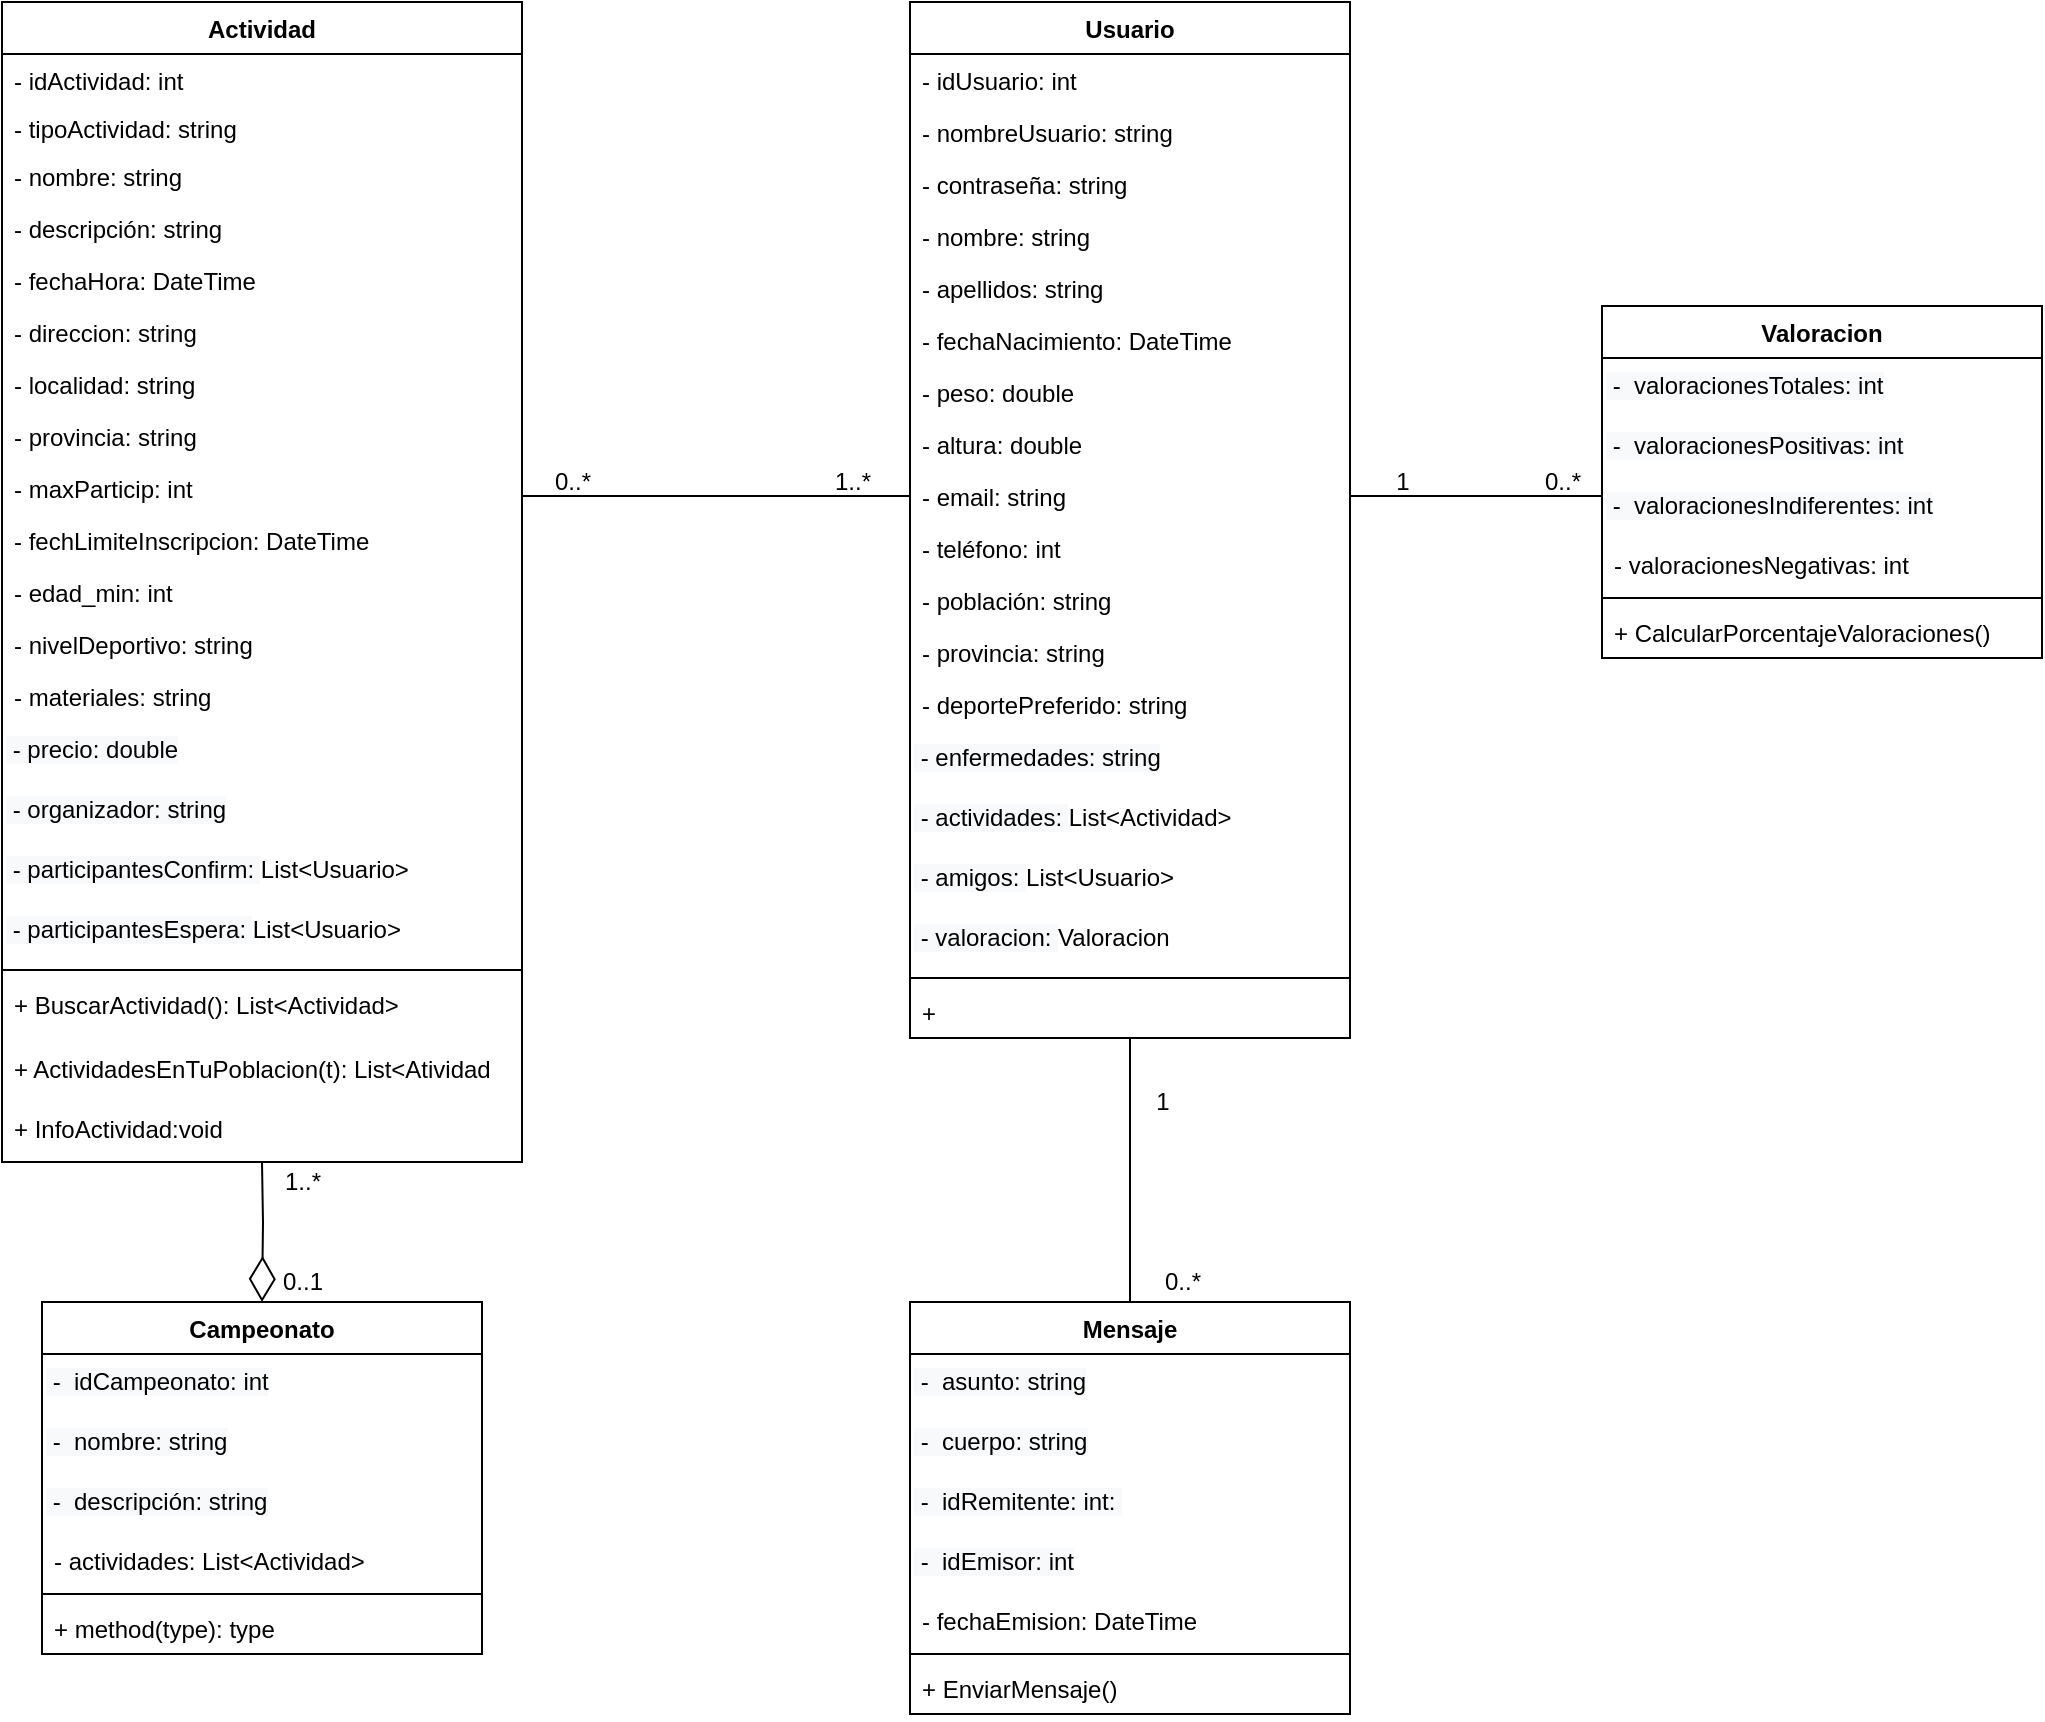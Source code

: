 <mxfile version="14.6.13" type="device"><diagram id="f1x_JcuxQa17jf-n3t3J" name="Page-1"><mxGraphModel dx="1865" dy="580" grid="1" gridSize="10" guides="1" tooltips="1" connect="1" arrows="1" fold="1" page="1" pageScale="1" pageWidth="827" pageHeight="1169" math="0" shadow="0"><root><mxCell id="0"/><mxCell id="1" parent="0"/><mxCell id="fsBDn5-zZ2oHmEs-YkF0-1" value="Usuario" style="swimlane;fontStyle=1;align=center;verticalAlign=top;childLayout=stackLayout;horizontal=1;startSize=26;horizontalStack=0;resizeParent=1;resizeParentMax=0;resizeLast=0;collapsible=1;marginBottom=0;" parent="1" vertex="1"><mxGeometry x="414" y="50" width="220" height="518" as="geometry"/></mxCell><mxCell id="fsBDn5-zZ2oHmEs-YkF0-37" value="- idUsuario: int" style="text;strokeColor=none;fillColor=none;align=left;verticalAlign=top;spacingLeft=4;spacingRight=4;overflow=hidden;rotatable=0;points=[[0,0.5],[1,0.5]];portConstraint=eastwest;" parent="fsBDn5-zZ2oHmEs-YkF0-1" vertex="1"><mxGeometry y="26" width="220" height="26" as="geometry"/></mxCell><mxCell id="fsBDn5-zZ2oHmEs-YkF0-14" value="- nombreUsuario: string" style="text;strokeColor=none;fillColor=none;align=left;verticalAlign=top;spacingLeft=4;spacingRight=4;overflow=hidden;rotatable=0;points=[[0,0.5],[1,0.5]];portConstraint=eastwest;" parent="fsBDn5-zZ2oHmEs-YkF0-1" vertex="1"><mxGeometry y="52" width="220" height="26" as="geometry"/></mxCell><mxCell id="fsBDn5-zZ2oHmEs-YkF0-15" value="- contraseña: string" style="text;strokeColor=none;fillColor=none;align=left;verticalAlign=top;spacingLeft=4;spacingRight=4;overflow=hidden;rotatable=0;points=[[0,0.5],[1,0.5]];portConstraint=eastwest;" parent="fsBDn5-zZ2oHmEs-YkF0-1" vertex="1"><mxGeometry y="78" width="220" height="26" as="geometry"/></mxCell><mxCell id="fsBDn5-zZ2oHmEs-YkF0-2" value="- nombre: string" style="text;strokeColor=none;fillColor=none;align=left;verticalAlign=top;spacingLeft=4;spacingRight=4;overflow=hidden;rotatable=0;points=[[0,0.5],[1,0.5]];portConstraint=eastwest;" parent="fsBDn5-zZ2oHmEs-YkF0-1" vertex="1"><mxGeometry y="104" width="220" height="26" as="geometry"/></mxCell><mxCell id="fsBDn5-zZ2oHmEs-YkF0-5" value="- apellidos: string" style="text;strokeColor=none;fillColor=none;align=left;verticalAlign=top;spacingLeft=4;spacingRight=4;overflow=hidden;rotatable=0;points=[[0,0.5],[1,0.5]];portConstraint=eastwest;" parent="fsBDn5-zZ2oHmEs-YkF0-1" vertex="1"><mxGeometry y="130" width="220" height="26" as="geometry"/></mxCell><mxCell id="fsBDn5-zZ2oHmEs-YkF0-6" value="- fechaNacimiento: DateTime" style="text;strokeColor=none;fillColor=none;align=left;verticalAlign=top;spacingLeft=4;spacingRight=4;overflow=hidden;rotatable=0;points=[[0,0.5],[1,0.5]];portConstraint=eastwest;" parent="fsBDn5-zZ2oHmEs-YkF0-1" vertex="1"><mxGeometry y="156" width="220" height="26" as="geometry"/></mxCell><mxCell id="fsBDn5-zZ2oHmEs-YkF0-9" value="- peso: double" style="text;strokeColor=none;fillColor=none;align=left;verticalAlign=top;spacingLeft=4;spacingRight=4;overflow=hidden;rotatable=0;points=[[0,0.5],[1,0.5]];portConstraint=eastwest;" parent="fsBDn5-zZ2oHmEs-YkF0-1" vertex="1"><mxGeometry y="182" width="220" height="26" as="geometry"/></mxCell><mxCell id="fsBDn5-zZ2oHmEs-YkF0-10" value="- altura: double" style="text;strokeColor=none;fillColor=none;align=left;verticalAlign=top;spacingLeft=4;spacingRight=4;overflow=hidden;rotatable=0;points=[[0,0.5],[1,0.5]];portConstraint=eastwest;" parent="fsBDn5-zZ2oHmEs-YkF0-1" vertex="1"><mxGeometry y="208" width="220" height="26" as="geometry"/></mxCell><mxCell id="fsBDn5-zZ2oHmEs-YkF0-8" value="- email: string" style="text;strokeColor=none;fillColor=none;align=left;verticalAlign=top;spacingLeft=4;spacingRight=4;overflow=hidden;rotatable=0;points=[[0,0.5],[1,0.5]];portConstraint=eastwest;" parent="fsBDn5-zZ2oHmEs-YkF0-1" vertex="1"><mxGeometry y="234" width="220" height="26" as="geometry"/></mxCell><mxCell id="fsBDn5-zZ2oHmEs-YkF0-7" value="- teléfono: int" style="text;strokeColor=none;fillColor=none;align=left;verticalAlign=top;spacingLeft=4;spacingRight=4;overflow=hidden;rotatable=0;points=[[0,0.5],[1,0.5]];portConstraint=eastwest;" parent="fsBDn5-zZ2oHmEs-YkF0-1" vertex="1"><mxGeometry y="260" width="220" height="26" as="geometry"/></mxCell><mxCell id="fsBDn5-zZ2oHmEs-YkF0-13" value="- población: string" style="text;strokeColor=none;fillColor=none;align=left;verticalAlign=top;spacingLeft=4;spacingRight=4;overflow=hidden;rotatable=0;points=[[0,0.5],[1,0.5]];portConstraint=eastwest;" parent="fsBDn5-zZ2oHmEs-YkF0-1" vertex="1"><mxGeometry y="286" width="220" height="26" as="geometry"/></mxCell><mxCell id="fsBDn5-zZ2oHmEs-YkF0-11" value="- provincia: string" style="text;strokeColor=none;fillColor=none;align=left;verticalAlign=top;spacingLeft=4;spacingRight=4;overflow=hidden;rotatable=0;points=[[0,0.5],[1,0.5]];portConstraint=eastwest;" parent="fsBDn5-zZ2oHmEs-YkF0-1" vertex="1"><mxGeometry y="312" width="220" height="26" as="geometry"/></mxCell><mxCell id="fsBDn5-zZ2oHmEs-YkF0-12" value="- deportePreferido: string" style="text;strokeColor=none;fillColor=none;align=left;verticalAlign=top;spacingLeft=4;spacingRight=4;overflow=hidden;rotatable=0;points=[[0,0.5],[1,0.5]];portConstraint=eastwest;" parent="fsBDn5-zZ2oHmEs-YkF0-1" vertex="1"><mxGeometry y="338" width="220" height="26" as="geometry"/></mxCell><mxCell id="fsBDn5-zZ2oHmEs-YkF0-16" value="&lt;span style=&quot;color: rgb(0 , 0 , 0) ; font-family: &amp;#34;helvetica&amp;#34; ; font-size: 12px ; font-style: normal ; font-weight: 400 ; letter-spacing: normal ; text-align: left ; text-indent: 0px ; text-transform: none ; word-spacing: 0px ; background-color: rgb(248 , 249 , 250) ; display: inline ; float: none&quot;&gt;&amp;nbsp;- enfermedades: string&lt;/span&gt;" style="text;whiteSpace=wrap;html=1;" parent="fsBDn5-zZ2oHmEs-YkF0-1" vertex="1"><mxGeometry y="364" width="220" height="30" as="geometry"/></mxCell><mxCell id="fsBDn5-zZ2oHmEs-YkF0-17" value="&lt;span style=&quot;color: rgb(0 , 0 , 0) ; font-family: &amp;#34;helvetica&amp;#34; ; font-size: 12px ; font-style: normal ; font-weight: 400 ; letter-spacing: normal ; text-align: left ; text-indent: 0px ; text-transform: none ; word-spacing: 0px ; background-color: rgb(248 , 249 , 250) ; display: inline ; float: none&quot;&gt;&amp;nbsp;- actividades:&amp;nbsp;&lt;/span&gt;&lt;span style=&quot;font-family: &amp;#34;helvetica&amp;#34;&quot;&gt;List&amp;lt;Actividad&amp;gt;&lt;/span&gt;" style="text;whiteSpace=wrap;html=1;" parent="fsBDn5-zZ2oHmEs-YkF0-1" vertex="1"><mxGeometry y="394" width="220" height="30" as="geometry"/></mxCell><mxCell id="wiGtGfS8OBMFWsVefP1c-1" value="&lt;span style=&quot;color: rgb(0 , 0 , 0) ; font-family: &amp;#34;helvetica&amp;#34; ; font-size: 12px ; font-style: normal ; font-weight: 400 ; letter-spacing: normal ; text-align: left ; text-indent: 0px ; text-transform: none ; word-spacing: 0px ; background-color: rgb(248 , 249 , 250) ; display: inline ; float: none&quot;&gt;&amp;nbsp;- amigos:&amp;nbsp;&lt;/span&gt;&lt;span style=&quot;font-family: &amp;#34;helvetica&amp;#34;&quot;&gt;List&amp;lt;Usuario&amp;gt;&lt;/span&gt;" style="text;whiteSpace=wrap;html=1;" parent="fsBDn5-zZ2oHmEs-YkF0-1" vertex="1"><mxGeometry y="424" width="220" height="30" as="geometry"/></mxCell><mxCell id="fsBDn5-zZ2oHmEs-YkF0-43" value="&lt;span style=&quot;color: rgb(0 , 0 , 0) ; font-family: &amp;#34;helvetica&amp;#34; ; font-size: 12px ; font-style: normal ; font-weight: 400 ; letter-spacing: normal ; text-align: left ; text-indent: 0px ; text-transform: none ; word-spacing: 0px ; background-color: rgb(248 , 249 , 250) ; display: inline ; float: none&quot;&gt;&amp;nbsp;- valoracion:&amp;nbsp;&lt;/span&gt;&lt;span style=&quot;font-family: &amp;#34;helvetica&amp;#34;&quot;&gt;Valoracion&lt;/span&gt;" style="text;whiteSpace=wrap;html=1;" parent="fsBDn5-zZ2oHmEs-YkF0-1" vertex="1"><mxGeometry y="454" width="220" height="30" as="geometry"/></mxCell><mxCell id="fsBDn5-zZ2oHmEs-YkF0-3" value="" style="line;strokeWidth=1;fillColor=none;align=left;verticalAlign=middle;spacingTop=-1;spacingLeft=3;spacingRight=3;rotatable=0;labelPosition=right;points=[];portConstraint=eastwest;" parent="fsBDn5-zZ2oHmEs-YkF0-1" vertex="1"><mxGeometry y="484" width="220" height="8" as="geometry"/></mxCell><mxCell id="fsBDn5-zZ2oHmEs-YkF0-4" value="+  " style="text;strokeColor=none;fillColor=none;align=left;verticalAlign=top;spacingLeft=4;spacingRight=4;overflow=hidden;rotatable=0;points=[[0,0.5],[1,0.5]];portConstraint=eastwest;" parent="fsBDn5-zZ2oHmEs-YkF0-1" vertex="1"><mxGeometry y="492" width="220" height="26" as="geometry"/></mxCell><mxCell id="fsBDn5-zZ2oHmEs-YkF0-19" value="Actividad" style="swimlane;fontStyle=1;align=center;verticalAlign=top;childLayout=stackLayout;horizontal=1;startSize=26;horizontalStack=0;resizeParent=1;resizeParentMax=0;resizeLast=0;collapsible=1;marginBottom=0;" parent="1" vertex="1"><mxGeometry x="-40" y="50" width="260" height="580" as="geometry"/></mxCell><mxCell id="fsBDn5-zZ2oHmEs-YkF0-21" value="- idActividad: int" style="text;strokeColor=none;fillColor=none;align=left;verticalAlign=top;spacingLeft=4;spacingRight=4;overflow=hidden;rotatable=0;points=[[0,0.5],[1,0.5]];portConstraint=eastwest;" parent="fsBDn5-zZ2oHmEs-YkF0-19" vertex="1"><mxGeometry y="26" width="260" height="24" as="geometry"/></mxCell><mxCell id="wiGtGfS8OBMFWsVefP1c-2" value="- tipoActividad: string" style="text;strokeColor=none;fillColor=none;align=left;verticalAlign=top;spacingLeft=4;spacingRight=4;overflow=hidden;rotatable=0;points=[[0,0.5],[1,0.5]];portConstraint=eastwest;" parent="fsBDn5-zZ2oHmEs-YkF0-19" vertex="1"><mxGeometry y="50" width="260" height="24" as="geometry"/></mxCell><mxCell id="fsBDn5-zZ2oHmEs-YkF0-20" value="- nombre: string" style="text;strokeColor=none;fillColor=none;align=left;verticalAlign=top;spacingLeft=4;spacingRight=4;overflow=hidden;rotatable=0;points=[[0,0.5],[1,0.5]];portConstraint=eastwest;" parent="fsBDn5-zZ2oHmEs-YkF0-19" vertex="1"><mxGeometry y="74" width="260" height="26" as="geometry"/></mxCell><mxCell id="fsBDn5-zZ2oHmEs-YkF0-22" value="- descripción: string" style="text;strokeColor=none;fillColor=none;align=left;verticalAlign=top;spacingLeft=4;spacingRight=4;overflow=hidden;rotatable=0;points=[[0,0.5],[1,0.5]];portConstraint=eastwest;" parent="fsBDn5-zZ2oHmEs-YkF0-19" vertex="1"><mxGeometry y="100" width="260" height="26" as="geometry"/></mxCell><mxCell id="fsBDn5-zZ2oHmEs-YkF0-23" value="- fechaHora: DateTime" style="text;strokeColor=none;fillColor=none;align=left;verticalAlign=top;spacingLeft=4;spacingRight=4;overflow=hidden;rotatable=0;points=[[0,0.5],[1,0.5]];portConstraint=eastwest;" parent="fsBDn5-zZ2oHmEs-YkF0-19" vertex="1"><mxGeometry y="126" width="260" height="26" as="geometry"/></mxCell><mxCell id="fsBDn5-zZ2oHmEs-YkF0-25" value="- direccion: string" style="text;strokeColor=none;fillColor=none;align=left;verticalAlign=top;spacingLeft=4;spacingRight=4;overflow=hidden;rotatable=0;points=[[0,0.5],[1,0.5]];portConstraint=eastwest;" parent="fsBDn5-zZ2oHmEs-YkF0-19" vertex="1"><mxGeometry y="152" width="260" height="26" as="geometry"/></mxCell><mxCell id="wiGtGfS8OBMFWsVefP1c-3" value="- localidad: string" style="text;strokeColor=none;fillColor=none;align=left;verticalAlign=top;spacingLeft=4;spacingRight=4;overflow=hidden;rotatable=0;points=[[0,0.5],[1,0.5]];portConstraint=eastwest;" parent="fsBDn5-zZ2oHmEs-YkF0-19" vertex="1"><mxGeometry y="178" width="260" height="26" as="geometry"/></mxCell><mxCell id="wiGtGfS8OBMFWsVefP1c-4" value="- provincia: string" style="text;strokeColor=none;fillColor=none;align=left;verticalAlign=top;spacingLeft=4;spacingRight=4;overflow=hidden;rotatable=0;points=[[0,0.5],[1,0.5]];portConstraint=eastwest;" parent="fsBDn5-zZ2oHmEs-YkF0-19" vertex="1"><mxGeometry y="204" width="260" height="26" as="geometry"/></mxCell><mxCell id="fsBDn5-zZ2oHmEs-YkF0-27" value="- maxParticip: int" style="text;strokeColor=none;fillColor=none;align=left;verticalAlign=top;spacingLeft=4;spacingRight=4;overflow=hidden;rotatable=0;points=[[0,0.5],[1,0.5]];portConstraint=eastwest;" parent="fsBDn5-zZ2oHmEs-YkF0-19" vertex="1"><mxGeometry y="230" width="260" height="26" as="geometry"/></mxCell><mxCell id="fsBDn5-zZ2oHmEs-YkF0-28" value="- fechLimiteInscripcion: DateTime" style="text;strokeColor=none;fillColor=none;align=left;verticalAlign=top;spacingLeft=4;spacingRight=4;overflow=hidden;rotatable=0;points=[[0,0.5],[1,0.5]];portConstraint=eastwest;" parent="fsBDn5-zZ2oHmEs-YkF0-19" vertex="1"><mxGeometry y="256" width="260" height="26" as="geometry"/></mxCell><mxCell id="fsBDn5-zZ2oHmEs-YkF0-29" value="- edad_min: int" style="text;strokeColor=none;fillColor=none;align=left;verticalAlign=top;spacingLeft=4;spacingRight=4;overflow=hidden;rotatable=0;points=[[0,0.5],[1,0.5]];portConstraint=eastwest;" parent="fsBDn5-zZ2oHmEs-YkF0-19" vertex="1"><mxGeometry y="282" width="260" height="26" as="geometry"/></mxCell><mxCell id="fsBDn5-zZ2oHmEs-YkF0-30" value="- nivelDeportivo: string" style="text;strokeColor=none;fillColor=none;align=left;verticalAlign=top;spacingLeft=4;spacingRight=4;overflow=hidden;rotatable=0;points=[[0,0.5],[1,0.5]];portConstraint=eastwest;" parent="fsBDn5-zZ2oHmEs-YkF0-19" vertex="1"><mxGeometry y="308" width="260" height="26" as="geometry"/></mxCell><mxCell id="fsBDn5-zZ2oHmEs-YkF0-31" value="- materiales: string" style="text;strokeColor=none;fillColor=none;align=left;verticalAlign=top;spacingLeft=4;spacingRight=4;overflow=hidden;rotatable=0;points=[[0,0.5],[1,0.5]];portConstraint=eastwest;" parent="fsBDn5-zZ2oHmEs-YkF0-19" vertex="1"><mxGeometry y="334" width="260" height="26" as="geometry"/></mxCell><mxCell id="fsBDn5-zZ2oHmEs-YkF0-32" value="&lt;span style=&quot;color: rgb(0 , 0 , 0) ; font-family: &amp;#34;helvetica&amp;#34; ; font-size: 12px ; font-style: normal ; font-weight: 400 ; letter-spacing: normal ; text-align: left ; text-indent: 0px ; text-transform: none ; word-spacing: 0px ; background-color: rgb(248 , 249 , 250) ; display: inline ; float: none&quot;&gt;&amp;nbsp;- precio: double&lt;/span&gt;" style="text;whiteSpace=wrap;html=1;" parent="fsBDn5-zZ2oHmEs-YkF0-19" vertex="1"><mxGeometry y="360" width="260" height="30" as="geometry"/></mxCell><mxCell id="fsBDn5-zZ2oHmEs-YkF0-33" value="&lt;span style=&quot;color: rgb(0 , 0 , 0) ; font-family: &amp;#34;helvetica&amp;#34; ; font-size: 12px ; font-style: normal ; font-weight: 400 ; letter-spacing: normal ; text-align: left ; text-indent: 0px ; text-transform: none ; word-spacing: 0px ; background-color: rgb(248 , 249 , 250) ; display: inline ; float: none&quot;&gt;&amp;nbsp;- organizador: string&lt;/span&gt;" style="text;whiteSpace=wrap;html=1;" parent="fsBDn5-zZ2oHmEs-YkF0-19" vertex="1"><mxGeometry y="390" width="260" height="30" as="geometry"/></mxCell><mxCell id="fsBDn5-zZ2oHmEs-YkF0-34" value="&lt;span style=&quot;color: rgb(0 , 0 , 0) ; font-family: &amp;#34;helvetica&amp;#34; ; font-size: 12px ; font-style: normal ; font-weight: 400 ; letter-spacing: normal ; text-align: left ; text-indent: 0px ; text-transform: none ; word-spacing: 0px ; background-color: rgb(248 , 249 , 250) ; display: inline ; float: none&quot;&gt;&amp;nbsp;- participantesConfirm:&amp;nbsp;&lt;/span&gt;&lt;span style=&quot;font-family: &amp;#34;helvetica&amp;#34;&quot;&gt;List&amp;lt;Usuario&amp;gt;&lt;/span&gt;" style="text;whiteSpace=wrap;html=1;" parent="fsBDn5-zZ2oHmEs-YkF0-19" vertex="1"><mxGeometry y="420" width="260" height="30" as="geometry"/></mxCell><mxCell id="fsBDn5-zZ2oHmEs-YkF0-38" value="&lt;span style=&quot;color: rgb(0 , 0 , 0) ; font-family: &amp;#34;helvetica&amp;#34; ; font-size: 12px ; font-style: normal ; font-weight: 400 ; letter-spacing: normal ; text-align: left ; text-indent: 0px ; text-transform: none ; word-spacing: 0px ; background-color: rgb(248 , 249 , 250) ; display: inline ; float: none&quot;&gt;&amp;nbsp;- participantesEspera:&amp;nbsp;&lt;/span&gt;&lt;span style=&quot;font-family: &amp;#34;helvetica&amp;#34;&quot;&gt;List&amp;lt;Usuario&amp;gt;&lt;/span&gt;" style="text;whiteSpace=wrap;html=1;" parent="fsBDn5-zZ2oHmEs-YkF0-19" vertex="1"><mxGeometry y="450" width="260" height="30" as="geometry"/></mxCell><mxCell id="fsBDn5-zZ2oHmEs-YkF0-35" value="" style="line;strokeWidth=1;fillColor=none;align=left;verticalAlign=middle;spacingTop=-1;spacingLeft=3;spacingRight=3;rotatable=0;labelPosition=right;points=[];portConstraint=eastwest;" parent="fsBDn5-zZ2oHmEs-YkF0-19" vertex="1"><mxGeometry y="480" width="260" height="8" as="geometry"/></mxCell><mxCell id="fsBDn5-zZ2oHmEs-YkF0-36" value="+ BuscarActividad(): List&lt;Actividad&gt;" style="text;strokeColor=none;fillColor=none;align=left;verticalAlign=top;spacingLeft=4;spacingRight=4;overflow=hidden;rotatable=0;points=[[0,0.5],[1,0.5]];portConstraint=eastwest;" parent="fsBDn5-zZ2oHmEs-YkF0-19" vertex="1"><mxGeometry y="488" width="260" height="32" as="geometry"/></mxCell><mxCell id="wiGtGfS8OBMFWsVefP1c-6" value="+ ActividadesEnTuPoblacion(t): List&lt;Atividad" style="text;strokeColor=none;fillColor=none;align=left;verticalAlign=top;spacingLeft=4;spacingRight=4;overflow=hidden;rotatable=0;points=[[0,0.5],[1,0.5]];portConstraint=eastwest;" parent="fsBDn5-zZ2oHmEs-YkF0-19" vertex="1"><mxGeometry y="520" width="260" height="30" as="geometry"/></mxCell><mxCell id="wiGtGfS8OBMFWsVefP1c-7" value="+ InfoActividad:void" style="text;strokeColor=none;fillColor=none;align=left;verticalAlign=top;spacingLeft=4;spacingRight=4;overflow=hidden;rotatable=0;points=[[0,0.5],[1,0.5]];portConstraint=eastwest;" parent="fsBDn5-zZ2oHmEs-YkF0-19" vertex="1"><mxGeometry y="550" width="260" height="30" as="geometry"/></mxCell><mxCell id="fsBDn5-zZ2oHmEs-YkF0-39" value="Campeonato" style="swimlane;fontStyle=1;align=center;verticalAlign=top;childLayout=stackLayout;horizontal=1;startSize=26;horizontalStack=0;resizeParent=1;resizeParentMax=0;resizeLast=0;collapsible=1;marginBottom=0;" parent="1" vertex="1"><mxGeometry x="-20" y="700" width="220" height="176" as="geometry"/></mxCell><mxCell id="fsBDn5-zZ2oHmEs-YkF0-44" value="&lt;span style=&quot;color: rgb(0 , 0 , 0) ; font-family: &amp;#34;helvetica&amp;#34; ; font-size: 12px ; font-style: normal ; font-weight: 400 ; letter-spacing: normal ; text-align: left ; text-indent: 0px ; text-transform: none ; word-spacing: 0px ; background-color: rgb(248 , 249 , 250) ; display: inline ; float: none&quot;&gt;&amp;nbsp;-&amp;nbsp; idCampeonato: int&lt;/span&gt;" style="text;whiteSpace=wrap;html=1;" parent="fsBDn5-zZ2oHmEs-YkF0-39" vertex="1"><mxGeometry y="26" width="220" height="30" as="geometry"/></mxCell><mxCell id="fsBDn5-zZ2oHmEs-YkF0-45" value="&lt;span style=&quot;color: rgb(0 , 0 , 0) ; font-family: &amp;#34;helvetica&amp;#34; ; font-size: 12px ; font-style: normal ; font-weight: 400 ; letter-spacing: normal ; text-align: left ; text-indent: 0px ; text-transform: none ; word-spacing: 0px ; background-color: rgb(248 , 249 , 250) ; display: inline ; float: none&quot;&gt;&amp;nbsp;-&amp;nbsp; nombre: string&lt;/span&gt;" style="text;whiteSpace=wrap;html=1;" parent="fsBDn5-zZ2oHmEs-YkF0-39" vertex="1"><mxGeometry y="56" width="220" height="30" as="geometry"/></mxCell><mxCell id="fsBDn5-zZ2oHmEs-YkF0-46" value="&lt;span style=&quot;color: rgb(0 , 0 , 0) ; font-family: &amp;#34;helvetica&amp;#34; ; font-size: 12px ; font-style: normal ; font-weight: 400 ; letter-spacing: normal ; text-align: left ; text-indent: 0px ; text-transform: none ; word-spacing: 0px ; background-color: rgb(248 , 249 , 250) ; display: inline ; float: none&quot;&gt;&amp;nbsp;-&amp;nbsp; descripción: string&lt;/span&gt;" style="text;whiteSpace=wrap;html=1;" parent="fsBDn5-zZ2oHmEs-YkF0-39" vertex="1"><mxGeometry y="86" width="220" height="30" as="geometry"/></mxCell><mxCell id="fsBDn5-zZ2oHmEs-YkF0-40" value="- actividades: List&lt;Actividad&gt; " style="text;strokeColor=none;fillColor=none;align=left;verticalAlign=top;spacingLeft=4;spacingRight=4;overflow=hidden;rotatable=0;points=[[0,0.5],[1,0.5]];portConstraint=eastwest;" parent="fsBDn5-zZ2oHmEs-YkF0-39" vertex="1"><mxGeometry y="116" width="220" height="26" as="geometry"/></mxCell><mxCell id="fsBDn5-zZ2oHmEs-YkF0-41" value="" style="line;strokeWidth=1;fillColor=none;align=left;verticalAlign=middle;spacingTop=-1;spacingLeft=3;spacingRight=3;rotatable=0;labelPosition=right;points=[];portConstraint=eastwest;" parent="fsBDn5-zZ2oHmEs-YkF0-39" vertex="1"><mxGeometry y="142" width="220" height="8" as="geometry"/></mxCell><mxCell id="fsBDn5-zZ2oHmEs-YkF0-42" value="+ method(type): type" style="text;strokeColor=none;fillColor=none;align=left;verticalAlign=top;spacingLeft=4;spacingRight=4;overflow=hidden;rotatable=0;points=[[0,0.5],[1,0.5]];portConstraint=eastwest;" parent="fsBDn5-zZ2oHmEs-YkF0-39" vertex="1"><mxGeometry y="150" width="220" height="26" as="geometry"/></mxCell><mxCell id="fsBDn5-zZ2oHmEs-YkF0-47" value="Valoracion" style="swimlane;fontStyle=1;align=center;verticalAlign=top;childLayout=stackLayout;horizontal=1;startSize=26;horizontalStack=0;resizeParent=1;resizeParentMax=0;resizeLast=0;collapsible=1;marginBottom=0;" parent="1" vertex="1"><mxGeometry x="760" y="202" width="220" height="176" as="geometry"/></mxCell><mxCell id="fsBDn5-zZ2oHmEs-YkF0-48" value="&lt;span style=&quot;color: rgb(0 , 0 , 0) ; font-family: &amp;#34;helvetica&amp;#34; ; font-size: 12px ; font-style: normal ; font-weight: 400 ; letter-spacing: normal ; text-align: left ; text-indent: 0px ; text-transform: none ; word-spacing: 0px ; background-color: rgb(248 , 249 , 250) ; display: inline ; float: none&quot;&gt;&amp;nbsp;-&amp;nbsp; valoracionesTotales: int&lt;/span&gt;" style="text;whiteSpace=wrap;html=1;" parent="fsBDn5-zZ2oHmEs-YkF0-47" vertex="1"><mxGeometry y="26" width="220" height="30" as="geometry"/></mxCell><mxCell id="fsBDn5-zZ2oHmEs-YkF0-49" value="&lt;span style=&quot;color: rgb(0 , 0 , 0) ; font-family: &amp;#34;helvetica&amp;#34; ; font-size: 12px ; font-style: normal ; font-weight: 400 ; letter-spacing: normal ; text-align: left ; text-indent: 0px ; text-transform: none ; word-spacing: 0px ; background-color: rgb(248 , 249 , 250) ; display: inline ; float: none&quot;&gt;&amp;nbsp;-&amp;nbsp; valoracionesPositivas: int&lt;/span&gt;" style="text;whiteSpace=wrap;html=1;" parent="fsBDn5-zZ2oHmEs-YkF0-47" vertex="1"><mxGeometry y="56" width="220" height="30" as="geometry"/></mxCell><mxCell id="fsBDn5-zZ2oHmEs-YkF0-50" value="&lt;span style=&quot;color: rgb(0 , 0 , 0) ; font-family: &amp;#34;helvetica&amp;#34; ; font-size: 12px ; font-style: normal ; font-weight: 400 ; letter-spacing: normal ; text-align: left ; text-indent: 0px ; text-transform: none ; word-spacing: 0px ; background-color: rgb(248 , 249 , 250) ; display: inline ; float: none&quot;&gt;&amp;nbsp;-&amp;nbsp; valoracionesIndiferentes: int&lt;/span&gt;" style="text;whiteSpace=wrap;html=1;" parent="fsBDn5-zZ2oHmEs-YkF0-47" vertex="1"><mxGeometry y="86" width="220" height="30" as="geometry"/></mxCell><mxCell id="fsBDn5-zZ2oHmEs-YkF0-51" value="- valoracionesNegativas: int " style="text;strokeColor=none;fillColor=none;align=left;verticalAlign=top;spacingLeft=4;spacingRight=4;overflow=hidden;rotatable=0;points=[[0,0.5],[1,0.5]];portConstraint=eastwest;" parent="fsBDn5-zZ2oHmEs-YkF0-47" vertex="1"><mxGeometry y="116" width="220" height="26" as="geometry"/></mxCell><mxCell id="fsBDn5-zZ2oHmEs-YkF0-52" value="" style="line;strokeWidth=1;fillColor=none;align=left;verticalAlign=middle;spacingTop=-1;spacingLeft=3;spacingRight=3;rotatable=0;labelPosition=right;points=[];portConstraint=eastwest;" parent="fsBDn5-zZ2oHmEs-YkF0-47" vertex="1"><mxGeometry y="142" width="220" height="8" as="geometry"/></mxCell><mxCell id="fsBDn5-zZ2oHmEs-YkF0-53" value="+ CalcularPorcentajeValoraciones()" style="text;strokeColor=none;fillColor=none;align=left;verticalAlign=top;spacingLeft=4;spacingRight=4;overflow=hidden;rotatable=0;points=[[0,0.5],[1,0.5]];portConstraint=eastwest;" parent="fsBDn5-zZ2oHmEs-YkF0-47" vertex="1"><mxGeometry y="150" width="220" height="26" as="geometry"/></mxCell><mxCell id="fsBDn5-zZ2oHmEs-YkF0-54" value="Mensaje" style="swimlane;fontStyle=1;align=center;verticalAlign=top;childLayout=stackLayout;horizontal=1;startSize=26;horizontalStack=0;resizeParent=1;resizeParentMax=0;resizeLast=0;collapsible=1;marginBottom=0;" parent="1" vertex="1"><mxGeometry x="414" y="700" width="220" height="206" as="geometry"/></mxCell><mxCell id="fsBDn5-zZ2oHmEs-YkF0-55" value="&lt;span style=&quot;color: rgb(0 , 0 , 0) ; font-family: &amp;#34;helvetica&amp;#34; ; font-size: 12px ; font-style: normal ; font-weight: 400 ; letter-spacing: normal ; text-align: left ; text-indent: 0px ; text-transform: none ; word-spacing: 0px ; background-color: rgb(248 , 249 , 250) ; display: inline ; float: none&quot;&gt;&amp;nbsp;-&amp;nbsp; asunto: string&lt;/span&gt;" style="text;whiteSpace=wrap;html=1;" parent="fsBDn5-zZ2oHmEs-YkF0-54" vertex="1"><mxGeometry y="26" width="220" height="30" as="geometry"/></mxCell><mxCell id="wiGtGfS8OBMFWsVefP1c-5" value="&lt;span style=&quot;color: rgb(0 , 0 , 0) ; font-family: &amp;#34;helvetica&amp;#34; ; font-size: 12px ; font-style: normal ; font-weight: 400 ; letter-spacing: normal ; text-align: left ; text-indent: 0px ; text-transform: none ; word-spacing: 0px ; background-color: rgb(248 , 249 , 250) ; display: inline ; float: none&quot;&gt;&amp;nbsp;-&amp;nbsp; cuerpo: string&lt;/span&gt;" style="text;whiteSpace=wrap;html=1;" parent="fsBDn5-zZ2oHmEs-YkF0-54" vertex="1"><mxGeometry y="56" width="220" height="30" as="geometry"/></mxCell><mxCell id="fsBDn5-zZ2oHmEs-YkF0-56" value="&lt;span style=&quot;color: rgb(0 , 0 , 0) ; font-family: &amp;#34;helvetica&amp;#34; ; font-size: 12px ; font-style: normal ; font-weight: 400 ; letter-spacing: normal ; text-align: left ; text-indent: 0px ; text-transform: none ; word-spacing: 0px ; background-color: rgb(248 , 249 , 250) ; display: inline ; float: none&quot;&gt;&amp;nbsp;-&amp;nbsp; idRemitente: int:&amp;nbsp;&lt;/span&gt;" style="text;whiteSpace=wrap;html=1;" parent="fsBDn5-zZ2oHmEs-YkF0-54" vertex="1"><mxGeometry y="86" width="220" height="30" as="geometry"/></mxCell><mxCell id="fsBDn5-zZ2oHmEs-YkF0-57" value="&lt;span style=&quot;color: rgb(0 , 0 , 0) ; font-family: &amp;#34;helvetica&amp;#34; ; font-size: 12px ; font-style: normal ; font-weight: 400 ; letter-spacing: normal ; text-align: left ; text-indent: 0px ; text-transform: none ; word-spacing: 0px ; background-color: rgb(248 , 249 , 250) ; display: inline ; float: none&quot;&gt;&amp;nbsp;-&amp;nbsp; idEmisor: int&lt;/span&gt;" style="text;whiteSpace=wrap;html=1;" parent="fsBDn5-zZ2oHmEs-YkF0-54" vertex="1"><mxGeometry y="116" width="220" height="30" as="geometry"/></mxCell><mxCell id="fsBDn5-zZ2oHmEs-YkF0-58" value="- fechaEmision: DateTime " style="text;strokeColor=none;fillColor=none;align=left;verticalAlign=top;spacingLeft=4;spacingRight=4;overflow=hidden;rotatable=0;points=[[0,0.5],[1,0.5]];portConstraint=eastwest;" parent="fsBDn5-zZ2oHmEs-YkF0-54" vertex="1"><mxGeometry y="146" width="220" height="26" as="geometry"/></mxCell><mxCell id="fsBDn5-zZ2oHmEs-YkF0-59" value="" style="line;strokeWidth=1;fillColor=none;align=left;verticalAlign=middle;spacingTop=-1;spacingLeft=3;spacingRight=3;rotatable=0;labelPosition=right;points=[];portConstraint=eastwest;" parent="fsBDn5-zZ2oHmEs-YkF0-54" vertex="1"><mxGeometry y="172" width="220" height="8" as="geometry"/></mxCell><mxCell id="fsBDn5-zZ2oHmEs-YkF0-60" value="+ EnviarMensaje()" style="text;strokeColor=none;fillColor=none;align=left;verticalAlign=top;spacingLeft=4;spacingRight=4;overflow=hidden;rotatable=0;points=[[0,0.5],[1,0.5]];portConstraint=eastwest;" parent="fsBDn5-zZ2oHmEs-YkF0-54" vertex="1"><mxGeometry y="180" width="220" height="26" as="geometry"/></mxCell><mxCell id="_uIUAYMfTu9rbcEhHN0b-2" value="0..*" style="text;html=1;align=center;verticalAlign=middle;resizable=0;points=[];autosize=1;strokeColor=none;" parent="1" vertex="1"><mxGeometry x="230" y="280" width="30" height="20" as="geometry"/></mxCell><mxCell id="_uIUAYMfTu9rbcEhHN0b-3" value="1..*" style="text;html=1;align=center;verticalAlign=middle;resizable=0;points=[];autosize=1;strokeColor=none;" parent="1" vertex="1"><mxGeometry x="370" y="280" width="30" height="20" as="geometry"/></mxCell><mxCell id="_uIUAYMfTu9rbcEhHN0b-4" style="edgeStyle=orthogonalEdgeStyle;rounded=0;orthogonalLoop=1;jettySize=auto;html=1;exitX=1;exitY=0.5;exitDx=0;exitDy=0;entryX=0;entryY=0.5;entryDx=0;entryDy=0;startArrow=none;startFill=0;endArrow=none;endFill=0;startSize=15;" parent="1" source="fsBDn5-zZ2oHmEs-YkF0-27" target="fsBDn5-zZ2oHmEs-YkF0-8" edge="1"><mxGeometry relative="1" as="geometry"><Array as="points"><mxPoint x="220" y="297"/></Array></mxGeometry></mxCell><mxCell id="_uIUAYMfTu9rbcEhHN0b-6" style="edgeStyle=orthogonalEdgeStyle;rounded=0;orthogonalLoop=1;jettySize=auto;html=1;entryX=0.5;entryY=0;entryDx=0;entryDy=0;startArrow=none;startFill=0;endArrow=diamondThin;endFill=0;startSize=15;endSize=20;" parent="1" target="fsBDn5-zZ2oHmEs-YkF0-39" edge="1"><mxGeometry relative="1" as="geometry"><mxPoint x="90" y="630" as="sourcePoint"/></mxGeometry></mxCell><mxCell id="_uIUAYMfTu9rbcEhHN0b-10" style="edgeStyle=orthogonalEdgeStyle;rounded=0;orthogonalLoop=1;jettySize=auto;html=1;exitX=0;exitY=0.25;exitDx=0;exitDy=0;entryX=1;entryY=0.5;entryDx=0;entryDy=0;startArrow=none;startFill=0;endArrow=none;endFill=0;startSize=15;endSize=20;" parent="1" source="fsBDn5-zZ2oHmEs-YkF0-50" target="fsBDn5-zZ2oHmEs-YkF0-8" edge="1"><mxGeometry relative="1" as="geometry"><Array as="points"><mxPoint x="760" y="297"/></Array></mxGeometry></mxCell><mxCell id="_uIUAYMfTu9rbcEhHN0b-11" value="0..*" style="text;html=1;align=center;verticalAlign=middle;resizable=0;points=[];autosize=1;strokeColor=none;" parent="1" vertex="1"><mxGeometry x="725" y="280" width="30" height="20" as="geometry"/></mxCell><mxCell id="_uIUAYMfTu9rbcEhHN0b-12" value="1" style="text;html=1;align=center;verticalAlign=middle;resizable=0;points=[];autosize=1;strokeColor=none;" parent="1" vertex="1"><mxGeometry x="650" y="280" width="20" height="20" as="geometry"/></mxCell><mxCell id="_uIUAYMfTu9rbcEhHN0b-13" value="0..1" style="text;html=1;align=center;verticalAlign=middle;resizable=0;points=[];autosize=1;strokeColor=none;" parent="1" vertex="1"><mxGeometry x="90" y="680" width="40" height="20" as="geometry"/></mxCell><mxCell id="_uIUAYMfTu9rbcEhHN0b-14" value="1..*" style="text;html=1;align=center;verticalAlign=middle;resizable=0;points=[];autosize=1;strokeColor=none;" parent="1" vertex="1"><mxGeometry x="95" y="630" width="30" height="20" as="geometry"/></mxCell><mxCell id="_uIUAYMfTu9rbcEhHN0b-15" style="edgeStyle=orthogonalEdgeStyle;rounded=0;orthogonalLoop=1;jettySize=auto;html=1;entryX=0.5;entryY=0;entryDx=0;entryDy=0;startArrow=none;startFill=0;endArrow=none;endFill=0;startSize=20;endSize=20;" parent="1" source="fsBDn5-zZ2oHmEs-YkF0-4" target="fsBDn5-zZ2oHmEs-YkF0-54" edge="1"><mxGeometry relative="1" as="geometry"><mxPoint x="490" y="600" as="sourcePoint"/><Array as="points"><mxPoint x="524" y="590"/><mxPoint x="524" y="590"/></Array></mxGeometry></mxCell><mxCell id="_uIUAYMfTu9rbcEhHN0b-16" value="0..*" style="text;html=1;align=center;verticalAlign=middle;resizable=0;points=[];autosize=1;strokeColor=none;" parent="1" vertex="1"><mxGeometry x="535" y="680" width="30" height="20" as="geometry"/></mxCell><mxCell id="_uIUAYMfTu9rbcEhHN0b-17" value="1" style="text;html=1;align=center;verticalAlign=middle;resizable=0;points=[];autosize=1;strokeColor=none;" parent="1" vertex="1"><mxGeometry x="530" y="590" width="20" height="20" as="geometry"/></mxCell></root></mxGraphModel></diagram></mxfile>